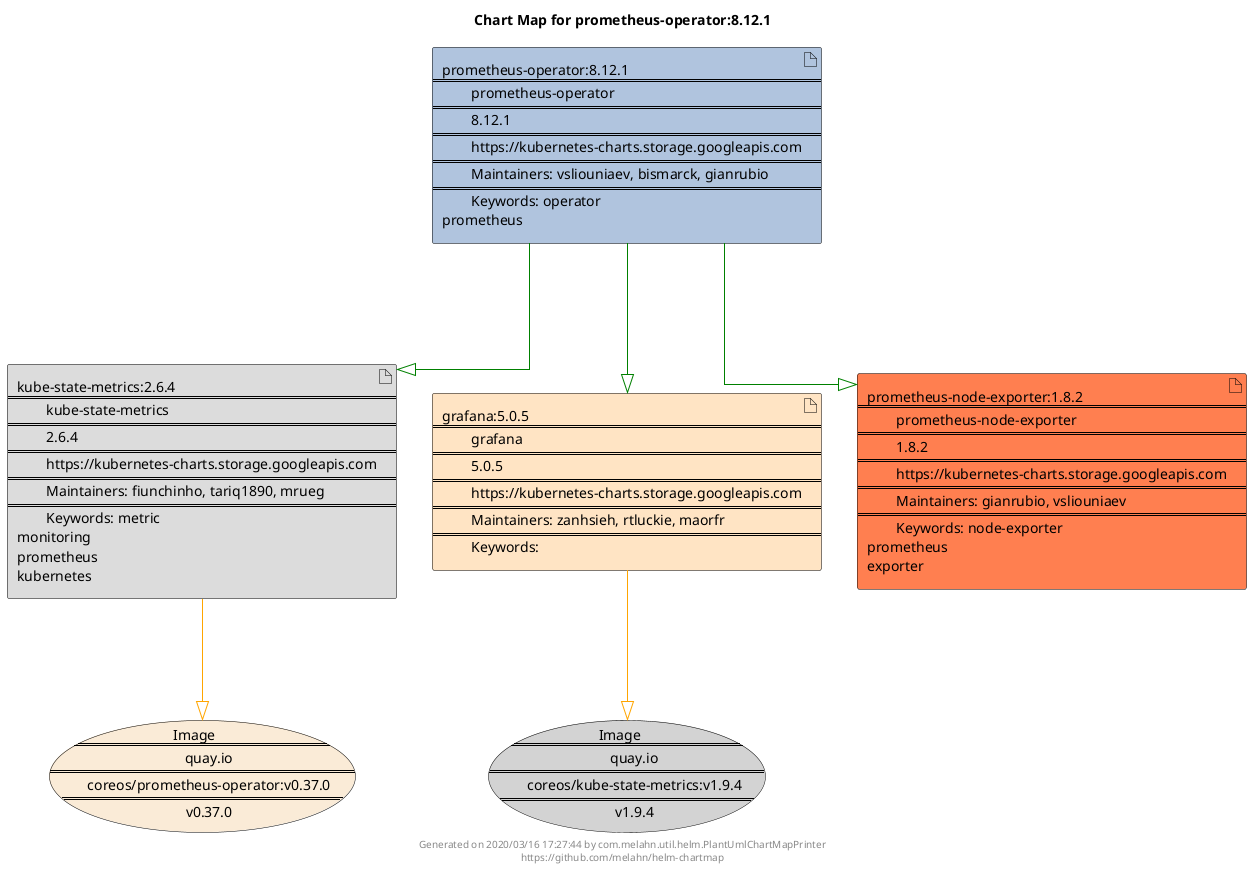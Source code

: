 @startuml
skinparam linetype ortho
skinparam backgroundColor white
skinparam usecaseBorderColor black
skinparam usecaseArrowColor LightSlateGray
skinparam artifactBorderColor black
skinparam artifactArrowColor LightSlateGray

title Chart Map for prometheus-operator:8.12.1

'There are 4 referenced Helm Charts
artifact "kube-state-metrics:2.6.4\n====\n\tkube-state-metrics\n====\n\t2.6.4\n====\n\thttps://kubernetes-charts.storage.googleapis.com\n====\n\tMaintainers: fiunchinho, tariq1890, mrueg\n====\n\tKeywords: metric\nmonitoring\nprometheus\nkubernetes" as kube_state_metrics_2_6_4 #Gainsboro
artifact "prometheus-operator:8.12.1\n====\n\tprometheus-operator\n====\n\t8.12.1\n====\n\thttps://kubernetes-charts.storage.googleapis.com\n====\n\tMaintainers: vsliouniaev, bismarck, gianrubio\n====\n\tKeywords: operator\nprometheus" as prometheus_operator_8_12_1 #LightSteelBlue
artifact "grafana:5.0.5\n====\n\tgrafana\n====\n\t5.0.5\n====\n\thttps://kubernetes-charts.storage.googleapis.com\n====\n\tMaintainers: zanhsieh, rtluckie, maorfr\n====\n\tKeywords: " as grafana_5_0_5 #Bisque
artifact "prometheus-node-exporter:1.8.2\n====\n\tprometheus-node-exporter\n====\n\t1.8.2\n====\n\thttps://kubernetes-charts.storage.googleapis.com\n====\n\tMaintainers: gianrubio, vsliouniaev\n====\n\tKeywords: node-exporter\nprometheus\nexporter" as prometheus_node_exporter_1_8_2 #Coral

'There are 2 referenced Docker Images
usecase "Image\n====\n\tquay.io\n====\n\tcoreos/prometheus-operator:v0.37.0\n====\n\tv0.37.0" as quay_io_coreos_prometheus_operator_v0_37_0 #AntiqueWhite
usecase "Image\n====\n\tquay.io\n====\n\tcoreos/kube-state-metrics:v1.9.4\n====\n\tv1.9.4" as quay_io_coreos_kube_state_metrics_v1_9_4 #LightGrey

'Chart Dependencies
prometheus_operator_8_12_1--[#green]-|>kube_state_metrics_2_6_4
prometheus_operator_8_12_1--[#green]-|>grafana_5_0_5
prometheus_operator_8_12_1--[#green]-|>prometheus_node_exporter_1_8_2
kube_state_metrics_2_6_4--[#orange]-|>quay_io_coreos_prometheus_operator_v0_37_0
grafana_5_0_5--[#orange]-|>quay_io_coreos_kube_state_metrics_v1_9_4

center footer Generated on 2020/03/16 17:27:44 by com.melahn.util.helm.PlantUmlChartMapPrinter\nhttps://github.com/melahn/helm-chartmap
@enduml
